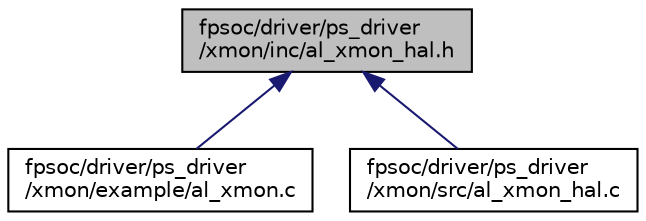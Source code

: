 digraph "fpsoc/driver/ps_driver/xmon/inc/al_xmon_hal.h"
{
  edge [fontname="Helvetica",fontsize="10",labelfontname="Helvetica",labelfontsize="10"];
  node [fontname="Helvetica",fontsize="10",shape=record];
  Node4 [label="fpsoc/driver/ps_driver\l/xmon/inc/al_xmon_hal.h",height=0.2,width=0.4,color="black", fillcolor="grey75", style="filled", fontcolor="black"];
  Node4 -> Node5 [dir="back",color="midnightblue",fontsize="10",style="solid",fontname="Helvetica"];
  Node5 [label="fpsoc/driver/ps_driver\l/xmon/example/al_xmon.c",height=0.2,width=0.4,color="black", fillcolor="white", style="filled",URL="$al__xmon_8c.html"];
  Node4 -> Node6 [dir="back",color="midnightblue",fontsize="10",style="solid",fontname="Helvetica"];
  Node6 [label="fpsoc/driver/ps_driver\l/xmon/src/al_xmon_hal.c",height=0.2,width=0.4,color="black", fillcolor="white", style="filled",URL="$al__xmon__hal_8c.html"];
}
